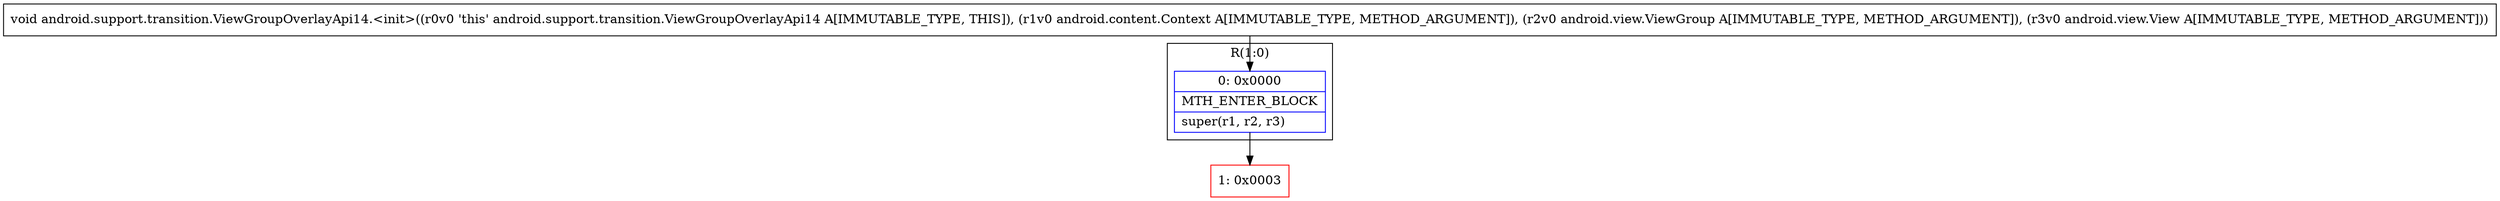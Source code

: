 digraph "CFG forandroid.support.transition.ViewGroupOverlayApi14.\<init\>(Landroid\/content\/Context;Landroid\/view\/ViewGroup;Landroid\/view\/View;)V" {
subgraph cluster_Region_1586118518 {
label = "R(1:0)";
node [shape=record,color=blue];
Node_0 [shape=record,label="{0\:\ 0x0000|MTH_ENTER_BLOCK\l|super(r1, r2, r3)\l}"];
}
Node_1 [shape=record,color=red,label="{1\:\ 0x0003}"];
MethodNode[shape=record,label="{void android.support.transition.ViewGroupOverlayApi14.\<init\>((r0v0 'this' android.support.transition.ViewGroupOverlayApi14 A[IMMUTABLE_TYPE, THIS]), (r1v0 android.content.Context A[IMMUTABLE_TYPE, METHOD_ARGUMENT]), (r2v0 android.view.ViewGroup A[IMMUTABLE_TYPE, METHOD_ARGUMENT]), (r3v0 android.view.View A[IMMUTABLE_TYPE, METHOD_ARGUMENT])) }"];
MethodNode -> Node_0;
Node_0 -> Node_1;
}

